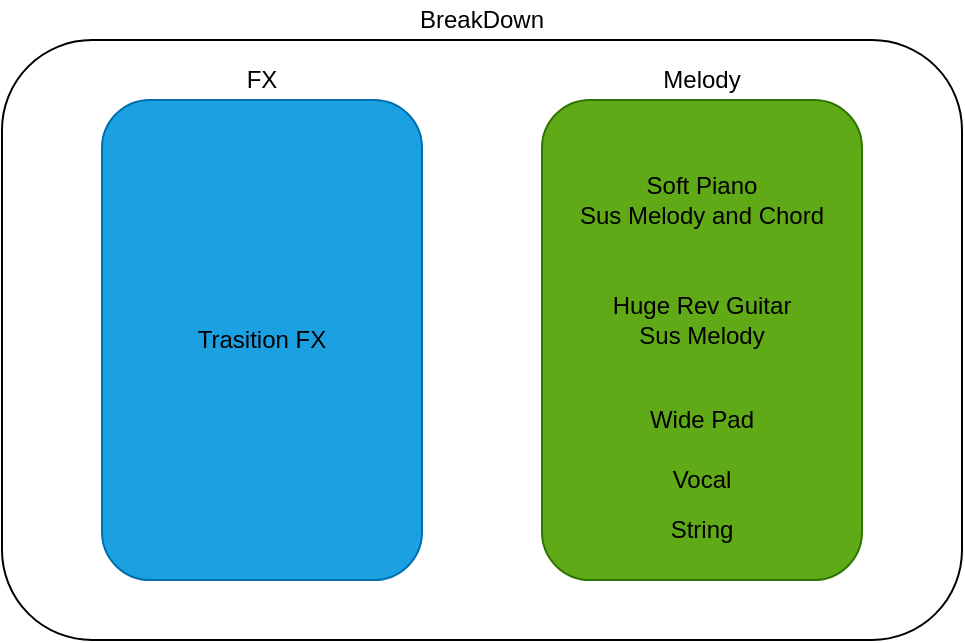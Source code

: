 <mxfile version="13.6.9" type="github">
  <diagram id="prtHgNgQTEPvFCAcTncT" name="Page-1">
    <mxGraphModel dx="731" dy="459" grid="1" gridSize="10" guides="1" tooltips="1" connect="1" arrows="1" fold="1" page="1" pageScale="1" pageWidth="827" pageHeight="1169" math="0" shadow="0">
      <root>
        <mxCell id="0" />
        <mxCell id="1" parent="0" />
        <mxCell id="m0RZPSVap7t2fpv9oxeb-20" value="" style="rounded=1;whiteSpace=wrap;html=1;" parent="1" vertex="1">
          <mxGeometry x="250" y="330" width="480" height="300" as="geometry" />
        </mxCell>
        <mxCell id="m0RZPSVap7t2fpv9oxeb-1" value="" style="rounded=1;whiteSpace=wrap;html=1;fillColor=#1ba1e2;strokeColor=#006EAF;fontColor=#ffffff;" parent="1" vertex="1">
          <mxGeometry x="300" y="360" width="160" height="240" as="geometry" />
        </mxCell>
        <mxCell id="m0RZPSVap7t2fpv9oxeb-8" value="FX" style="text;html=1;strokeColor=none;fillColor=none;align=center;verticalAlign=middle;whiteSpace=wrap;rounded=0;" parent="1" vertex="1">
          <mxGeometry x="360" y="340" width="40" height="20" as="geometry" />
        </mxCell>
        <mxCell id="m0RZPSVap7t2fpv9oxeb-14" value="" style="rounded=1;whiteSpace=wrap;html=1;fillColor=#60a917;strokeColor=#2D7600;fontColor=#ffffff;" parent="1" vertex="1">
          <mxGeometry x="520" y="360" width="160" height="240" as="geometry" />
        </mxCell>
        <mxCell id="m0RZPSVap7t2fpv9oxeb-15" value="Soft Piano &lt;br&gt;Sus Melody and Chord" style="text;html=1;strokeColor=none;fillColor=none;align=center;verticalAlign=middle;whiteSpace=wrap;rounded=0;" parent="1" vertex="1">
          <mxGeometry x="520" y="400" width="160" height="20" as="geometry" />
        </mxCell>
        <mxCell id="m0RZPSVap7t2fpv9oxeb-18" value="Melody" style="text;html=1;strokeColor=none;fillColor=none;align=center;verticalAlign=middle;whiteSpace=wrap;rounded=0;" parent="1" vertex="1">
          <mxGeometry x="580" y="340" width="40" height="20" as="geometry" />
        </mxCell>
        <mxCell id="m0RZPSVap7t2fpv9oxeb-21" value="BreakDown" style="text;html=1;strokeColor=none;fillColor=none;align=center;verticalAlign=middle;whiteSpace=wrap;rounded=0;" parent="1" vertex="1">
          <mxGeometry x="455" y="310" width="70" height="20" as="geometry" />
        </mxCell>
        <mxCell id="_SBC7PhoCTFk9qtBru0z-2" value="Wide Pad" style="text;html=1;strokeColor=none;fillColor=none;align=center;verticalAlign=middle;whiteSpace=wrap;rounded=0;" parent="1" vertex="1">
          <mxGeometry x="555" y="510" width="90" height="20" as="geometry" />
        </mxCell>
        <mxCell id="_SBC7PhoCTFk9qtBru0z-5" value="Trasition FX" style="text;html=1;strokeColor=none;fillColor=none;align=center;verticalAlign=middle;whiteSpace=wrap;rounded=0;" parent="1" vertex="1">
          <mxGeometry x="340" y="470" width="80" height="20" as="geometry" />
        </mxCell>
        <mxCell id="63T6glZMu1hmV-vzyBaK-1" value="Huge Rev Guitar Sus Melody" style="text;html=1;strokeColor=none;fillColor=none;align=center;verticalAlign=middle;whiteSpace=wrap;rounded=0;" parent="1" vertex="1">
          <mxGeometry x="550" y="460" width="100" height="20" as="geometry" />
        </mxCell>
        <mxCell id="63T6glZMu1hmV-vzyBaK-2" value="String" style="text;html=1;strokeColor=none;fillColor=none;align=center;verticalAlign=middle;whiteSpace=wrap;rounded=0;" parent="1" vertex="1">
          <mxGeometry x="550" y="565" width="100" height="20" as="geometry" />
        </mxCell>
        <mxCell id="63T6glZMu1hmV-vzyBaK-5" value="Vocal" style="text;html=1;strokeColor=none;fillColor=none;align=center;verticalAlign=middle;whiteSpace=wrap;rounded=0;" parent="1" vertex="1">
          <mxGeometry x="550" y="540" width="100" height="20" as="geometry" />
        </mxCell>
      </root>
    </mxGraphModel>
  </diagram>
</mxfile>
